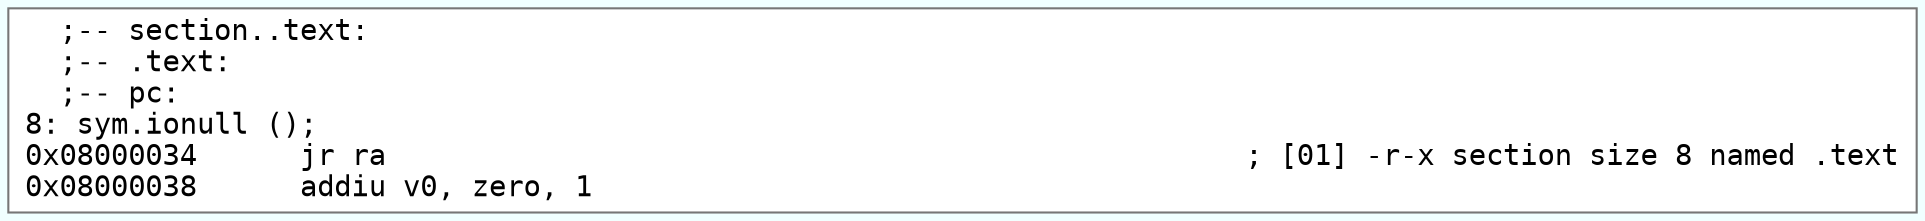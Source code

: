 digraph code {
	graph [bgcolor=azure fontsize=8 fontname="Courier" splines="ortho"];
	node [fillcolor=gray style=filled shape=box];
	edge [arrowhead="normal"];
	"0x08000034" [URL="sym.ionull/0x08000034", fillcolor="white",color="#767676", fontname="Courier",label="  ;-- section..text:\l  ;-- .text:\l  ;-- pc:\l8: sym.ionull ();\l0x08000034      jr ra                                                  ; [01] -r-x section size 8 named .text\l0x08000038      addiu v0, zero, 1\l"]
}

